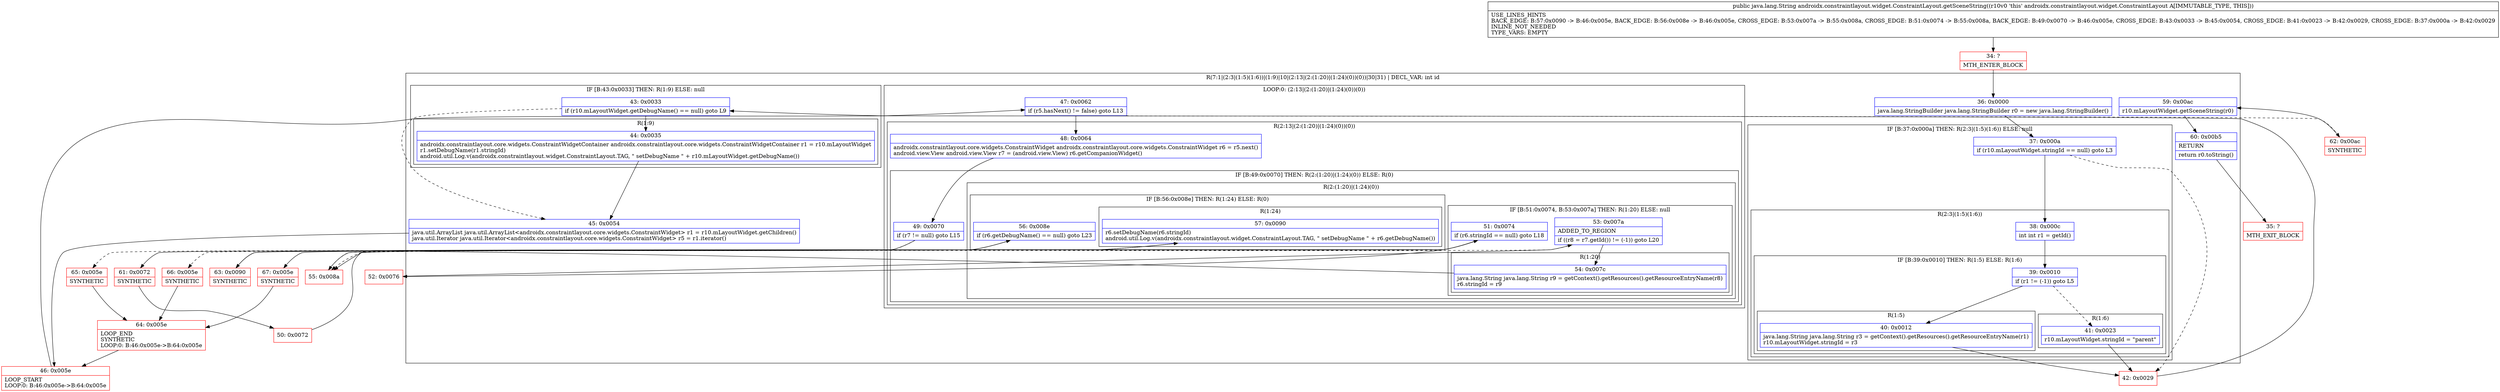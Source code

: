 digraph "CFG forandroidx.constraintlayout.widget.ConstraintLayout.getSceneString()Ljava\/lang\/String;" {
subgraph cluster_Region_1098978376 {
label = "R(7:1|(2:3|(1:5)(1:6))|(1:9)|10|(2:13|(2:(1:20)|(1:24)(0))(0))|30|31) | DECL_VAR: int id\l";
node [shape=record,color=blue];
Node_36 [shape=record,label="{36\:\ 0x0000|java.lang.StringBuilder java.lang.StringBuilder r0 = new java.lang.StringBuilder()\l}"];
subgraph cluster_IfRegion_372202315 {
label = "IF [B:37:0x000a] THEN: R(2:3|(1:5)(1:6)) ELSE: null";
node [shape=record,color=blue];
Node_37 [shape=record,label="{37\:\ 0x000a|if (r10.mLayoutWidget.stringId == null) goto L3\l}"];
subgraph cluster_Region_1367114728 {
label = "R(2:3|(1:5)(1:6))";
node [shape=record,color=blue];
Node_38 [shape=record,label="{38\:\ 0x000c|int int r1 = getId()\l}"];
subgraph cluster_IfRegion_1476904719 {
label = "IF [B:39:0x0010] THEN: R(1:5) ELSE: R(1:6)";
node [shape=record,color=blue];
Node_39 [shape=record,label="{39\:\ 0x0010|if (r1 != (\-1)) goto L5\l}"];
subgraph cluster_Region_440199668 {
label = "R(1:5)";
node [shape=record,color=blue];
Node_40 [shape=record,label="{40\:\ 0x0012|java.lang.String java.lang.String r3 = getContext().getResources().getResourceEntryName(r1)\lr10.mLayoutWidget.stringId = r3\l}"];
}
subgraph cluster_Region_508067536 {
label = "R(1:6)";
node [shape=record,color=blue];
Node_41 [shape=record,label="{41\:\ 0x0023|r10.mLayoutWidget.stringId = \"parent\"\l}"];
}
}
}
}
subgraph cluster_IfRegion_135419723 {
label = "IF [B:43:0x0033] THEN: R(1:9) ELSE: null";
node [shape=record,color=blue];
Node_43 [shape=record,label="{43\:\ 0x0033|if (r10.mLayoutWidget.getDebugName() == null) goto L9\l}"];
subgraph cluster_Region_526660361 {
label = "R(1:9)";
node [shape=record,color=blue];
Node_44 [shape=record,label="{44\:\ 0x0035|androidx.constraintlayout.core.widgets.ConstraintWidgetContainer androidx.constraintlayout.core.widgets.ConstraintWidgetContainer r1 = r10.mLayoutWidget\lr1.setDebugName(r1.stringId)\landroid.util.Log.v(androidx.constraintlayout.widget.ConstraintLayout.TAG, \" setDebugName \" + r10.mLayoutWidget.getDebugName())\l}"];
}
}
Node_45 [shape=record,label="{45\:\ 0x0054|java.util.ArrayList java.util.ArrayList\<androidx.constraintlayout.core.widgets.ConstraintWidget\> r1 = r10.mLayoutWidget.getChildren()\ljava.util.Iterator java.util.Iterator\<androidx.constraintlayout.core.widgets.ConstraintWidget\> r5 = r1.iterator()\l}"];
subgraph cluster_LoopRegion_952729044 {
label = "LOOP:0: (2:13|(2:(1:20)|(1:24)(0))(0))";
node [shape=record,color=blue];
Node_47 [shape=record,label="{47\:\ 0x0062|if (r5.hasNext() != false) goto L13\l}"];
subgraph cluster_Region_418595616 {
label = "R(2:13|(2:(1:20)|(1:24)(0))(0))";
node [shape=record,color=blue];
Node_48 [shape=record,label="{48\:\ 0x0064|androidx.constraintlayout.core.widgets.ConstraintWidget androidx.constraintlayout.core.widgets.ConstraintWidget r6 = r5.next()\landroid.view.View android.view.View r7 = (android.view.View) r6.getCompanionWidget()\l}"];
subgraph cluster_IfRegion_98100263 {
label = "IF [B:49:0x0070] THEN: R(2:(1:20)|(1:24)(0)) ELSE: R(0)";
node [shape=record,color=blue];
Node_49 [shape=record,label="{49\:\ 0x0070|if (r7 != null) goto L15\l}"];
subgraph cluster_Region_1993130694 {
label = "R(2:(1:20)|(1:24)(0))";
node [shape=record,color=blue];
subgraph cluster_IfRegion_1028104656 {
label = "IF [B:51:0x0074, B:53:0x007a] THEN: R(1:20) ELSE: null";
node [shape=record,color=blue];
Node_51 [shape=record,label="{51\:\ 0x0074|if (r6.stringId == null) goto L18\l}"];
Node_53 [shape=record,label="{53\:\ 0x007a|ADDED_TO_REGION\l|if ((r8 = r7.getId()) != (\-1)) goto L20\l}"];
subgraph cluster_Region_1957548388 {
label = "R(1:20)";
node [shape=record,color=blue];
Node_54 [shape=record,label="{54\:\ 0x007c|java.lang.String java.lang.String r9 = getContext().getResources().getResourceEntryName(r8)\lr6.stringId = r9\l}"];
}
}
subgraph cluster_IfRegion_133772792 {
label = "IF [B:56:0x008e] THEN: R(1:24) ELSE: R(0)";
node [shape=record,color=blue];
Node_56 [shape=record,label="{56\:\ 0x008e|if (r6.getDebugName() == null) goto L23\l}"];
subgraph cluster_Region_93424740 {
label = "R(1:24)";
node [shape=record,color=blue];
Node_57 [shape=record,label="{57\:\ 0x0090|r6.setDebugName(r6.stringId)\landroid.util.Log.v(androidx.constraintlayout.widget.ConstraintLayout.TAG, \" setDebugName \" + r6.getDebugName())\l}"];
}
subgraph cluster_Region_450181719 {
label = "R(0)";
node [shape=record,color=blue];
}
}
}
subgraph cluster_Region_1203136803 {
label = "R(0)";
node [shape=record,color=blue];
}
}
}
}
Node_59 [shape=record,label="{59\:\ 0x00ac|r10.mLayoutWidget.getSceneString(r0)\l}"];
Node_60 [shape=record,label="{60\:\ 0x00b5|RETURN\l|return r0.toString()\l}"];
}
Node_34 [shape=record,color=red,label="{34\:\ ?|MTH_ENTER_BLOCK\l}"];
Node_42 [shape=record,color=red,label="{42\:\ 0x0029}"];
Node_46 [shape=record,color=red,label="{46\:\ 0x005e|LOOP_START\lLOOP:0: B:46:0x005e\-\>B:64:0x005e\l}"];
Node_61 [shape=record,color=red,label="{61\:\ 0x0072|SYNTHETIC\l}"];
Node_50 [shape=record,color=red,label="{50\:\ 0x0072}"];
Node_52 [shape=record,color=red,label="{52\:\ 0x0076}"];
Node_55 [shape=record,color=red,label="{55\:\ 0x008a}"];
Node_63 [shape=record,color=red,label="{63\:\ 0x0090|SYNTHETIC\l}"];
Node_67 [shape=record,color=red,label="{67\:\ 0x005e|SYNTHETIC\l}"];
Node_64 [shape=record,color=red,label="{64\:\ 0x005e|LOOP_END\lSYNTHETIC\lLOOP:0: B:46:0x005e\-\>B:64:0x005e\l}"];
Node_66 [shape=record,color=red,label="{66\:\ 0x005e|SYNTHETIC\l}"];
Node_65 [shape=record,color=red,label="{65\:\ 0x005e|SYNTHETIC\l}"];
Node_62 [shape=record,color=red,label="{62\:\ 0x00ac|SYNTHETIC\l}"];
Node_35 [shape=record,color=red,label="{35\:\ ?|MTH_EXIT_BLOCK\l}"];
MethodNode[shape=record,label="{public java.lang.String androidx.constraintlayout.widget.ConstraintLayout.getSceneString((r10v0 'this' androidx.constraintlayout.widget.ConstraintLayout A[IMMUTABLE_TYPE, THIS]))  | USE_LINES_HINTS\lBACK_EDGE: B:57:0x0090 \-\> B:46:0x005e, BACK_EDGE: B:56:0x008e \-\> B:46:0x005e, CROSS_EDGE: B:53:0x007a \-\> B:55:0x008a, CROSS_EDGE: B:51:0x0074 \-\> B:55:0x008a, BACK_EDGE: B:49:0x0070 \-\> B:46:0x005e, CROSS_EDGE: B:43:0x0033 \-\> B:45:0x0054, CROSS_EDGE: B:41:0x0023 \-\> B:42:0x0029, CROSS_EDGE: B:37:0x000a \-\> B:42:0x0029\lINLINE_NOT_NEEDED\lTYPE_VARS: EMPTY\l}"];
MethodNode -> Node_34;Node_36 -> Node_37;
Node_37 -> Node_38;
Node_37 -> Node_42[style=dashed];
Node_38 -> Node_39;
Node_39 -> Node_40;
Node_39 -> Node_41[style=dashed];
Node_40 -> Node_42;
Node_41 -> Node_42;
Node_43 -> Node_44;
Node_43 -> Node_45[style=dashed];
Node_44 -> Node_45;
Node_45 -> Node_46;
Node_47 -> Node_48;
Node_47 -> Node_62[style=dashed];
Node_48 -> Node_49;
Node_49 -> Node_61;
Node_49 -> Node_65[style=dashed];
Node_51 -> Node_52;
Node_51 -> Node_55[style=dashed];
Node_53 -> Node_54;
Node_53 -> Node_55[style=dashed];
Node_54 -> Node_55;
Node_56 -> Node_63;
Node_56 -> Node_66[style=dashed];
Node_57 -> Node_67;
Node_59 -> Node_60;
Node_60 -> Node_35;
Node_34 -> Node_36;
Node_42 -> Node_43;
Node_46 -> Node_47;
Node_61 -> Node_50;
Node_50 -> Node_51;
Node_52 -> Node_53;
Node_55 -> Node_56;
Node_63 -> Node_57;
Node_67 -> Node_64;
Node_64 -> Node_46;
Node_66 -> Node_64;
Node_65 -> Node_64;
Node_62 -> Node_59;
}

